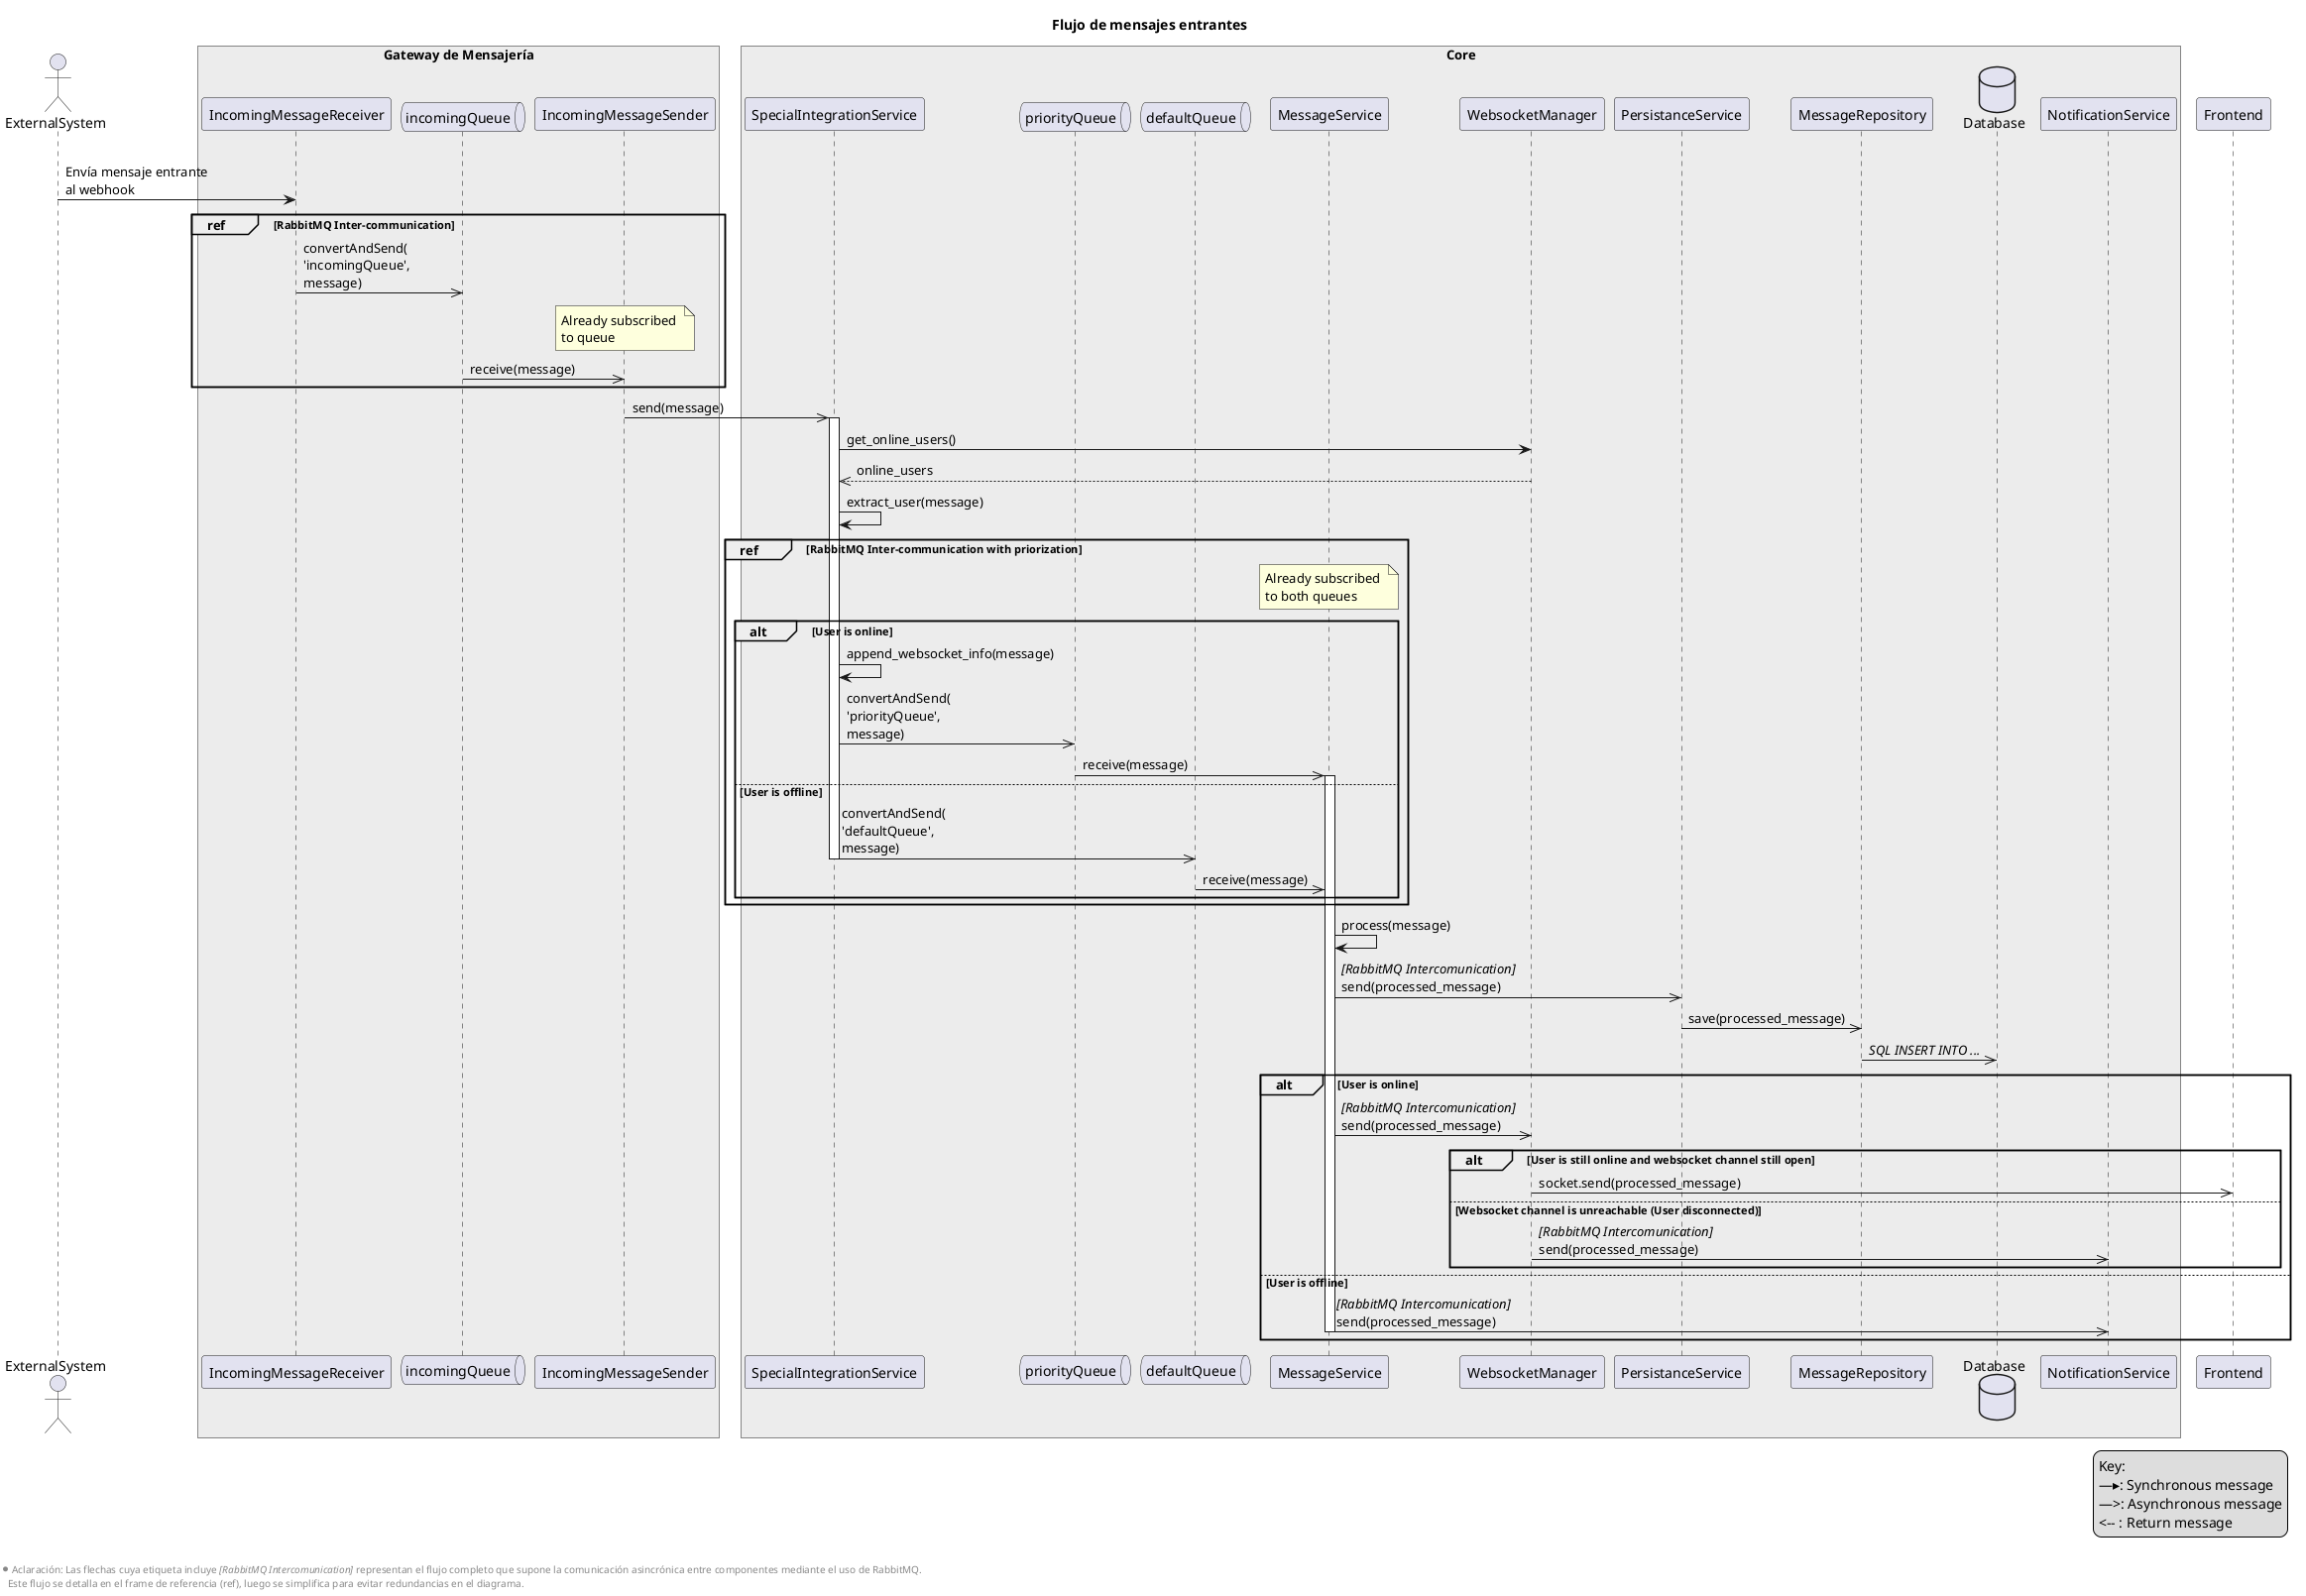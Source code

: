 @startuml test

title Flujo de mensajes entrantes

skinparam BoxPadding 10

actor ExternalSystem

box "Gateway de Mensajería" #ECECEC
  participant IncomingMessageReceiver
  queue incomingQueue as GatewayIncomingQueue
  participant IncomingMessageSender
end box

box "Core" #ECECEC
  participant SpecialIntegrationService
  queue priorityQueue
  queue defaultQueue
  participant MessageService
  participant WebsocketManager
  participant PersistanceService
  participant MessageRepository
  database Database
  participant NotificationService
end box

participant Frontend

ExternalSystem -> IncomingMessageReceiver : \lEnvía mensaje entrante  \t\t\t\nal webhook  

group ref [RabbitMQ Inter-communication]
  IncomingMessageReceiver ->> GatewayIncomingQueue : convertAndSend(\n'incomingQueue',\nmessage)
  note over IncomingMessageSender: Already subscribed \nto queue
  GatewayIncomingQueue ->> IncomingMessageSender : receive(message)
end

IncomingMessageSender ->> SpecialIntegrationService : send(message)
activate SpecialIntegrationService
SpecialIntegrationService -> WebsocketManager : get_online_users()
SpecialIntegrationService <<-- WebsocketManager : online_users
SpecialIntegrationService -> SpecialIntegrationService : extract_user(message)

group ref [RabbitMQ Inter-communication with priorization]
  note over MessageService: Already subscribed \nto both queues
  alt User is online
    SpecialIntegrationService -> SpecialIntegrationService : append_websocket_info(message)
    SpecialIntegrationService ->> priorityQueue : convertAndSend(\n'priorityQueue',\nmessage)
    priorityQueue ->> MessageService : receive(message)
    activate MessageService
  else User is offline
    SpecialIntegrationService ->> defaultQueue : convertAndSend(\n'defaultQueue',\nmessage)
    deactivate SpecialIntegrationService
    defaultQueue ->> MessageService : receive(message)
  end
end

MessageService -> MessageService : process(message)
MessageService ->> PersistanceService : //[RabbitMQ Intercomunication]//\nsend(processed_message)
PersistanceService ->> MessageRepository : save(processed_message)
MessageRepository ->> Database : //SQL INSERT INTO ...//

alt User is online
  MessageService ->> WebsocketManager : //[RabbitMQ Intercomunication]//\nsend(processed_message)
  alt User is still online and websocket channel still open
    WebsocketManager ->> Frontend : socket.send(processed_message)
  else Websocket channel is unreachable (User disconnected)
    WebsocketManager ->> NotificationService : //[RabbitMQ Intercomunication]//\nsend(processed_message)
  end
else User is offline
  MessageService ->> NotificationService : //[RabbitMQ Intercomunication]//\nsend(processed_message)
  deactivate MessageService
end

legend bottom right
  Key:
  —▸: Synchronous message
  —>: Asynchronous message
  <-- : Return message
endlegend

left footer \l*Aclaración: Las flechas cuya etiqueta incluye <i>[RabbitMQ Intercomunication]</i> representan el flujo completo que supone la comunicación asincrónica entre componentes mediante el uso de RabbitMQ.\n   Este flujo se detalla en el frame de referencia (ref), luego se simplifica para evitar redundancias en el diagrama. 

@enduml
